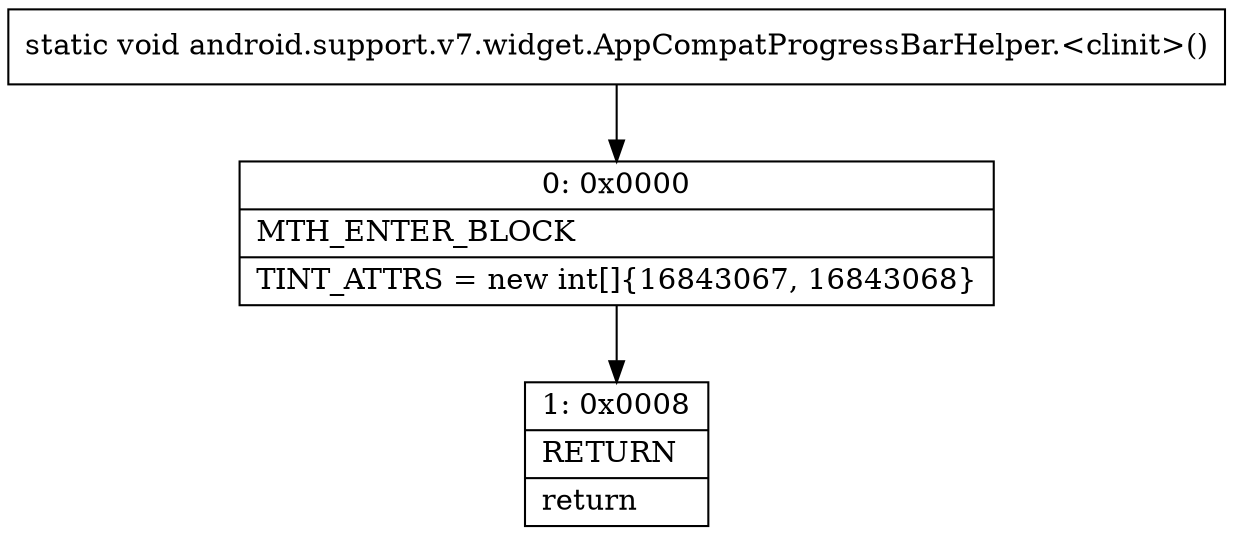 digraph "CFG forandroid.support.v7.widget.AppCompatProgressBarHelper.\<clinit\>()V" {
Node_0 [shape=record,label="{0\:\ 0x0000|MTH_ENTER_BLOCK\l|TINT_ATTRS = new int[]\{16843067, 16843068\}\l}"];
Node_1 [shape=record,label="{1\:\ 0x0008|RETURN\l|return\l}"];
MethodNode[shape=record,label="{static void android.support.v7.widget.AppCompatProgressBarHelper.\<clinit\>() }"];
MethodNode -> Node_0;
Node_0 -> Node_1;
}

